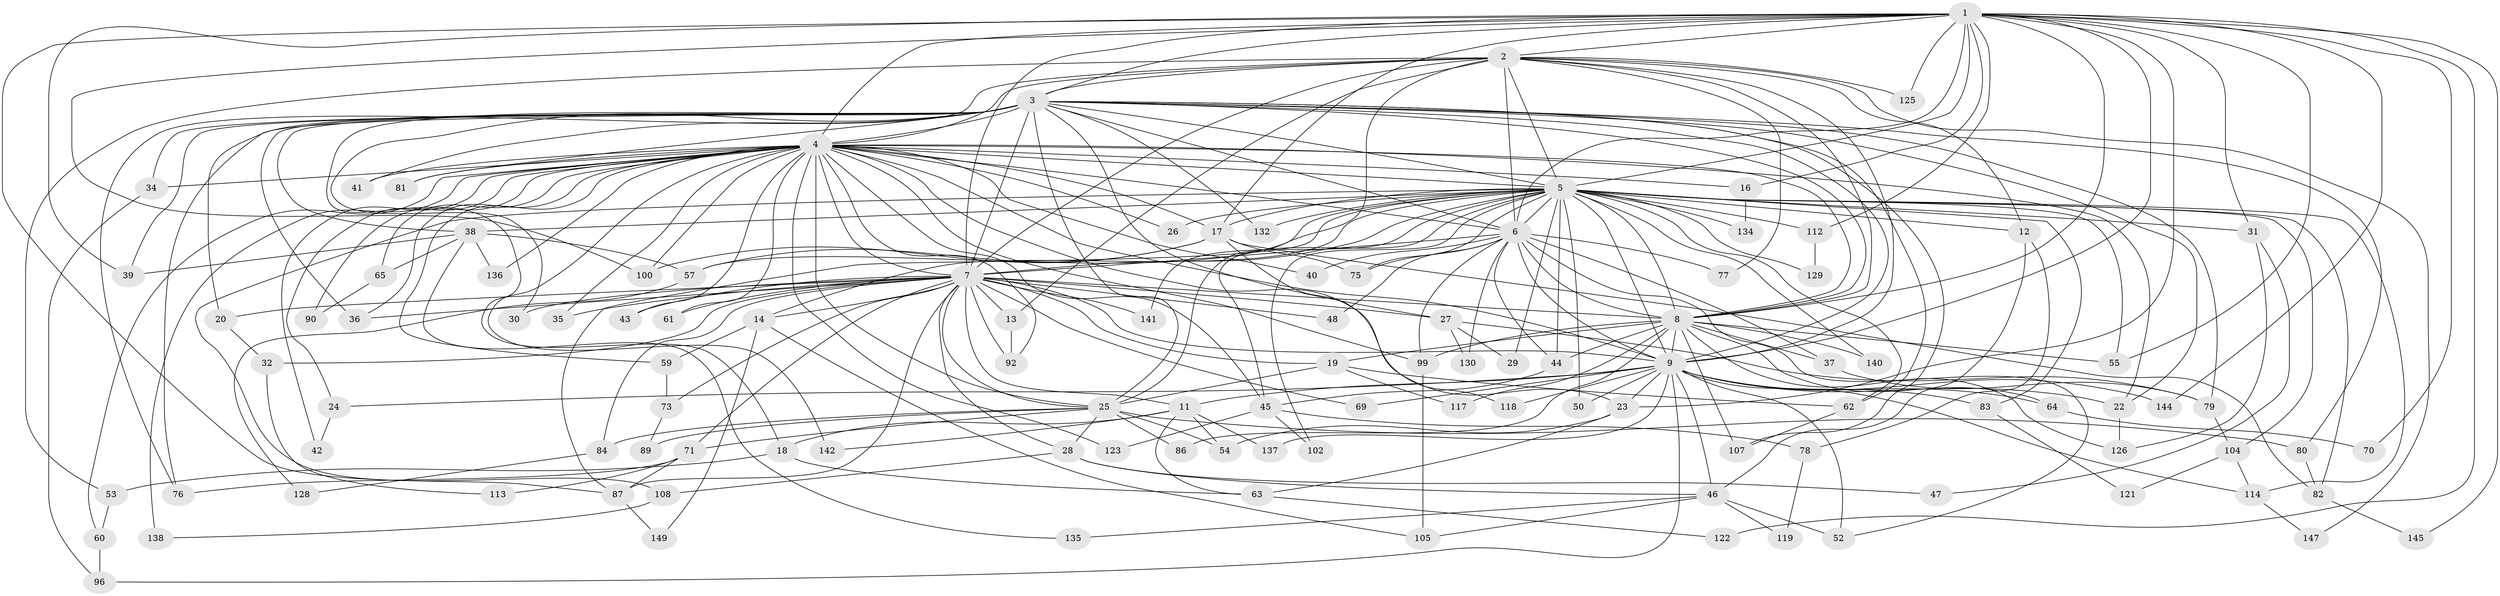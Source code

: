 // original degree distribution, {23: 0.006711409395973154, 16: 0.006711409395973154, 28: 0.006711409395973154, 37: 0.006711409395973154, 38: 0.006711409395973154, 18: 0.006711409395973154, 21: 0.006711409395973154, 17: 0.006711409395973154, 27: 0.006711409395973154, 20: 0.006711409395973154, 5: 0.053691275167785234, 4: 0.11409395973154363, 3: 0.28187919463087246, 2: 0.4563758389261745, 8: 0.006711409395973154, 10: 0.006711409395973154, 6: 0.006711409395973154, 7: 0.006711409395973154}
// Generated by graph-tools (version 1.1) at 2025/41/03/06/25 10:41:38]
// undirected, 111 vertices, 271 edges
graph export_dot {
graph [start="1"]
  node [color=gray90,style=filled];
  1 [super="+49"];
  2 [super="+103"];
  3 [super="+94"];
  4 [super="+93"];
  5 [super="+95"];
  6 [super="+21"];
  7 [super="+10"];
  8 [super="+85"];
  9 [super="+15"];
  11 [super="+33"];
  12;
  13;
  14;
  16;
  17 [super="+98"];
  18;
  19 [super="+56"];
  20 [super="+58"];
  22 [super="+67"];
  23;
  24;
  25 [super="+66"];
  26 [super="+131"];
  27;
  28;
  29;
  30;
  31;
  32;
  34;
  35;
  36 [super="+91"];
  37;
  38 [super="+74"];
  39;
  40;
  41;
  42;
  43;
  44 [super="+127"];
  45 [super="+88"];
  46 [super="+51"];
  47;
  48;
  50;
  52 [super="+72"];
  53;
  54 [super="+68"];
  55;
  57 [super="+111"];
  59;
  60;
  61;
  62 [super="+106"];
  63 [super="+97"];
  64;
  65;
  69;
  70;
  71;
  73;
  75;
  76 [super="+143"];
  77;
  78;
  79 [super="+116"];
  80;
  81;
  82 [super="+139"];
  83;
  84;
  86;
  87 [super="+101"];
  89;
  90;
  92 [super="+110"];
  96 [super="+148"];
  99 [super="+109"];
  100 [super="+120"];
  102;
  104;
  105 [super="+124"];
  107 [super="+115"];
  108;
  112;
  113;
  114 [super="+133"];
  117;
  118;
  119;
  121;
  122;
  123;
  125;
  126 [super="+146"];
  128;
  129;
  130;
  132;
  134;
  135;
  136;
  137;
  138;
  140;
  141;
  142;
  144;
  145;
  147;
  149;
  1 -- 2;
  1 -- 3;
  1 -- 4;
  1 -- 5;
  1 -- 6;
  1 -- 7 [weight=2];
  1 -- 8;
  1 -- 9;
  1 -- 16;
  1 -- 23;
  1 -- 31;
  1 -- 39;
  1 -- 55;
  1 -- 70;
  1 -- 112;
  1 -- 122;
  1 -- 125;
  1 -- 144;
  1 -- 145;
  1 -- 17;
  1 -- 87;
  1 -- 100;
  2 -- 3;
  2 -- 4;
  2 -- 5;
  2 -- 6;
  2 -- 7 [weight=2];
  2 -- 8;
  2 -- 9;
  2 -- 12;
  2 -- 13;
  2 -- 53;
  2 -- 77;
  2 -- 125;
  2 -- 147;
  2 -- 25;
  2 -- 76;
  3 -- 4;
  3 -- 5 [weight=2];
  3 -- 6;
  3 -- 7 [weight=2];
  3 -- 8;
  3 -- 9;
  3 -- 18;
  3 -- 20;
  3 -- 25;
  3 -- 27;
  3 -- 30;
  3 -- 34;
  3 -- 36;
  3 -- 38;
  3 -- 39;
  3 -- 41;
  3 -- 62;
  3 -- 76;
  3 -- 80;
  3 -- 81;
  3 -- 107;
  3 -- 132;
  3 -- 79;
  3 -- 22;
  4 -- 5;
  4 -- 6;
  4 -- 7 [weight=2];
  4 -- 8;
  4 -- 9;
  4 -- 16;
  4 -- 17;
  4 -- 22;
  4 -- 24;
  4 -- 26;
  4 -- 34;
  4 -- 35;
  4 -- 36;
  4 -- 40;
  4 -- 41;
  4 -- 42;
  4 -- 43;
  4 -- 45;
  4 -- 59;
  4 -- 60;
  4 -- 61;
  4 -- 65;
  4 -- 81;
  4 -- 90;
  4 -- 92;
  4 -- 99;
  4 -- 100;
  4 -- 123;
  4 -- 136;
  4 -- 138;
  4 -- 142;
  4 -- 23;
  4 -- 25;
  5 -- 6;
  5 -- 7 [weight=2];
  5 -- 8;
  5 -- 9;
  5 -- 12;
  5 -- 14;
  5 -- 17;
  5 -- 26 [weight=2];
  5 -- 29;
  5 -- 31;
  5 -- 38;
  5 -- 45;
  5 -- 50;
  5 -- 55;
  5 -- 57;
  5 -- 75;
  5 -- 83;
  5 -- 102;
  5 -- 104;
  5 -- 108;
  5 -- 112;
  5 -- 114;
  5 -- 129;
  5 -- 132;
  5 -- 134;
  5 -- 140;
  5 -- 141;
  5 -- 87;
  5 -- 82;
  5 -- 62;
  5 -- 44;
  6 -- 7 [weight=2];
  6 -- 8;
  6 -- 9;
  6 -- 37;
  6 -- 40;
  6 -- 48;
  6 -- 75;
  6 -- 77;
  6 -- 99;
  6 -- 130;
  6 -- 44;
  6 -- 52;
  7 -- 8 [weight=2];
  7 -- 9 [weight=2];
  7 -- 11;
  7 -- 14;
  7 -- 19;
  7 -- 20 [weight=2];
  7 -- 27;
  7 -- 30;
  7 -- 43;
  7 -- 48;
  7 -- 69;
  7 -- 87;
  7 -- 71;
  7 -- 73;
  7 -- 13;
  7 -- 141;
  7 -- 84;
  7 -- 25;
  7 -- 28;
  7 -- 32;
  7 -- 35;
  7 -- 61;
  7 -- 92;
  7 -- 36;
  8 -- 9;
  8 -- 19;
  8 -- 37;
  8 -- 44;
  8 -- 64;
  8 -- 86;
  8 -- 126;
  8 -- 140;
  8 -- 117;
  8 -- 55;
  8 -- 99;
  8 -- 107;
  9 -- 11 [weight=2];
  9 -- 22;
  9 -- 23;
  9 -- 24;
  9 -- 46;
  9 -- 50;
  9 -- 64;
  9 -- 69;
  9 -- 83;
  9 -- 96;
  9 -- 118;
  9 -- 137;
  9 -- 144;
  9 -- 114;
  9 -- 52;
  11 -- 18;
  11 -- 142;
  11 -- 137;
  11 -- 54;
  11 -- 63;
  12 -- 46;
  12 -- 78;
  13 -- 92;
  14 -- 59;
  14 -- 105;
  14 -- 149;
  16 -- 134;
  17 -- 82;
  17 -- 100;
  17 -- 118;
  17 -- 57;
  17 -- 75;
  18 -- 53;
  18 -- 63;
  19 -- 25;
  19 -- 117;
  19 -- 62;
  20 -- 32;
  22 -- 126;
  23 -- 63;
  23 -- 54;
  24 -- 42;
  25 -- 28;
  25 -- 54;
  25 -- 84;
  25 -- 86;
  25 -- 89;
  25 -- 80;
  25 -- 71;
  27 -- 29;
  27 -- 79;
  27 -- 130;
  28 -- 47;
  28 -- 108;
  28 -- 46;
  31 -- 47;
  31 -- 126;
  32 -- 113;
  34 -- 96;
  37 -- 79;
  38 -- 57;
  38 -- 65;
  38 -- 136;
  38 -- 135;
  38 -- 39;
  44 -- 45;
  45 -- 78;
  45 -- 123;
  45 -- 102;
  46 -- 52;
  46 -- 105;
  46 -- 119;
  46 -- 135;
  53 -- 60;
  57 -- 128;
  59 -- 73;
  60 -- 96;
  62 -- 107;
  63 -- 122;
  64 -- 70;
  65 -- 90;
  71 -- 76;
  71 -- 87;
  71 -- 113;
  73 -- 89;
  78 -- 119;
  79 -- 104;
  80 -- 82;
  82 -- 145;
  83 -- 121;
  84 -- 128;
  87 -- 149;
  99 -- 105;
  104 -- 114;
  104 -- 121;
  108 -- 138;
  112 -- 129;
  114 -- 147;
}
